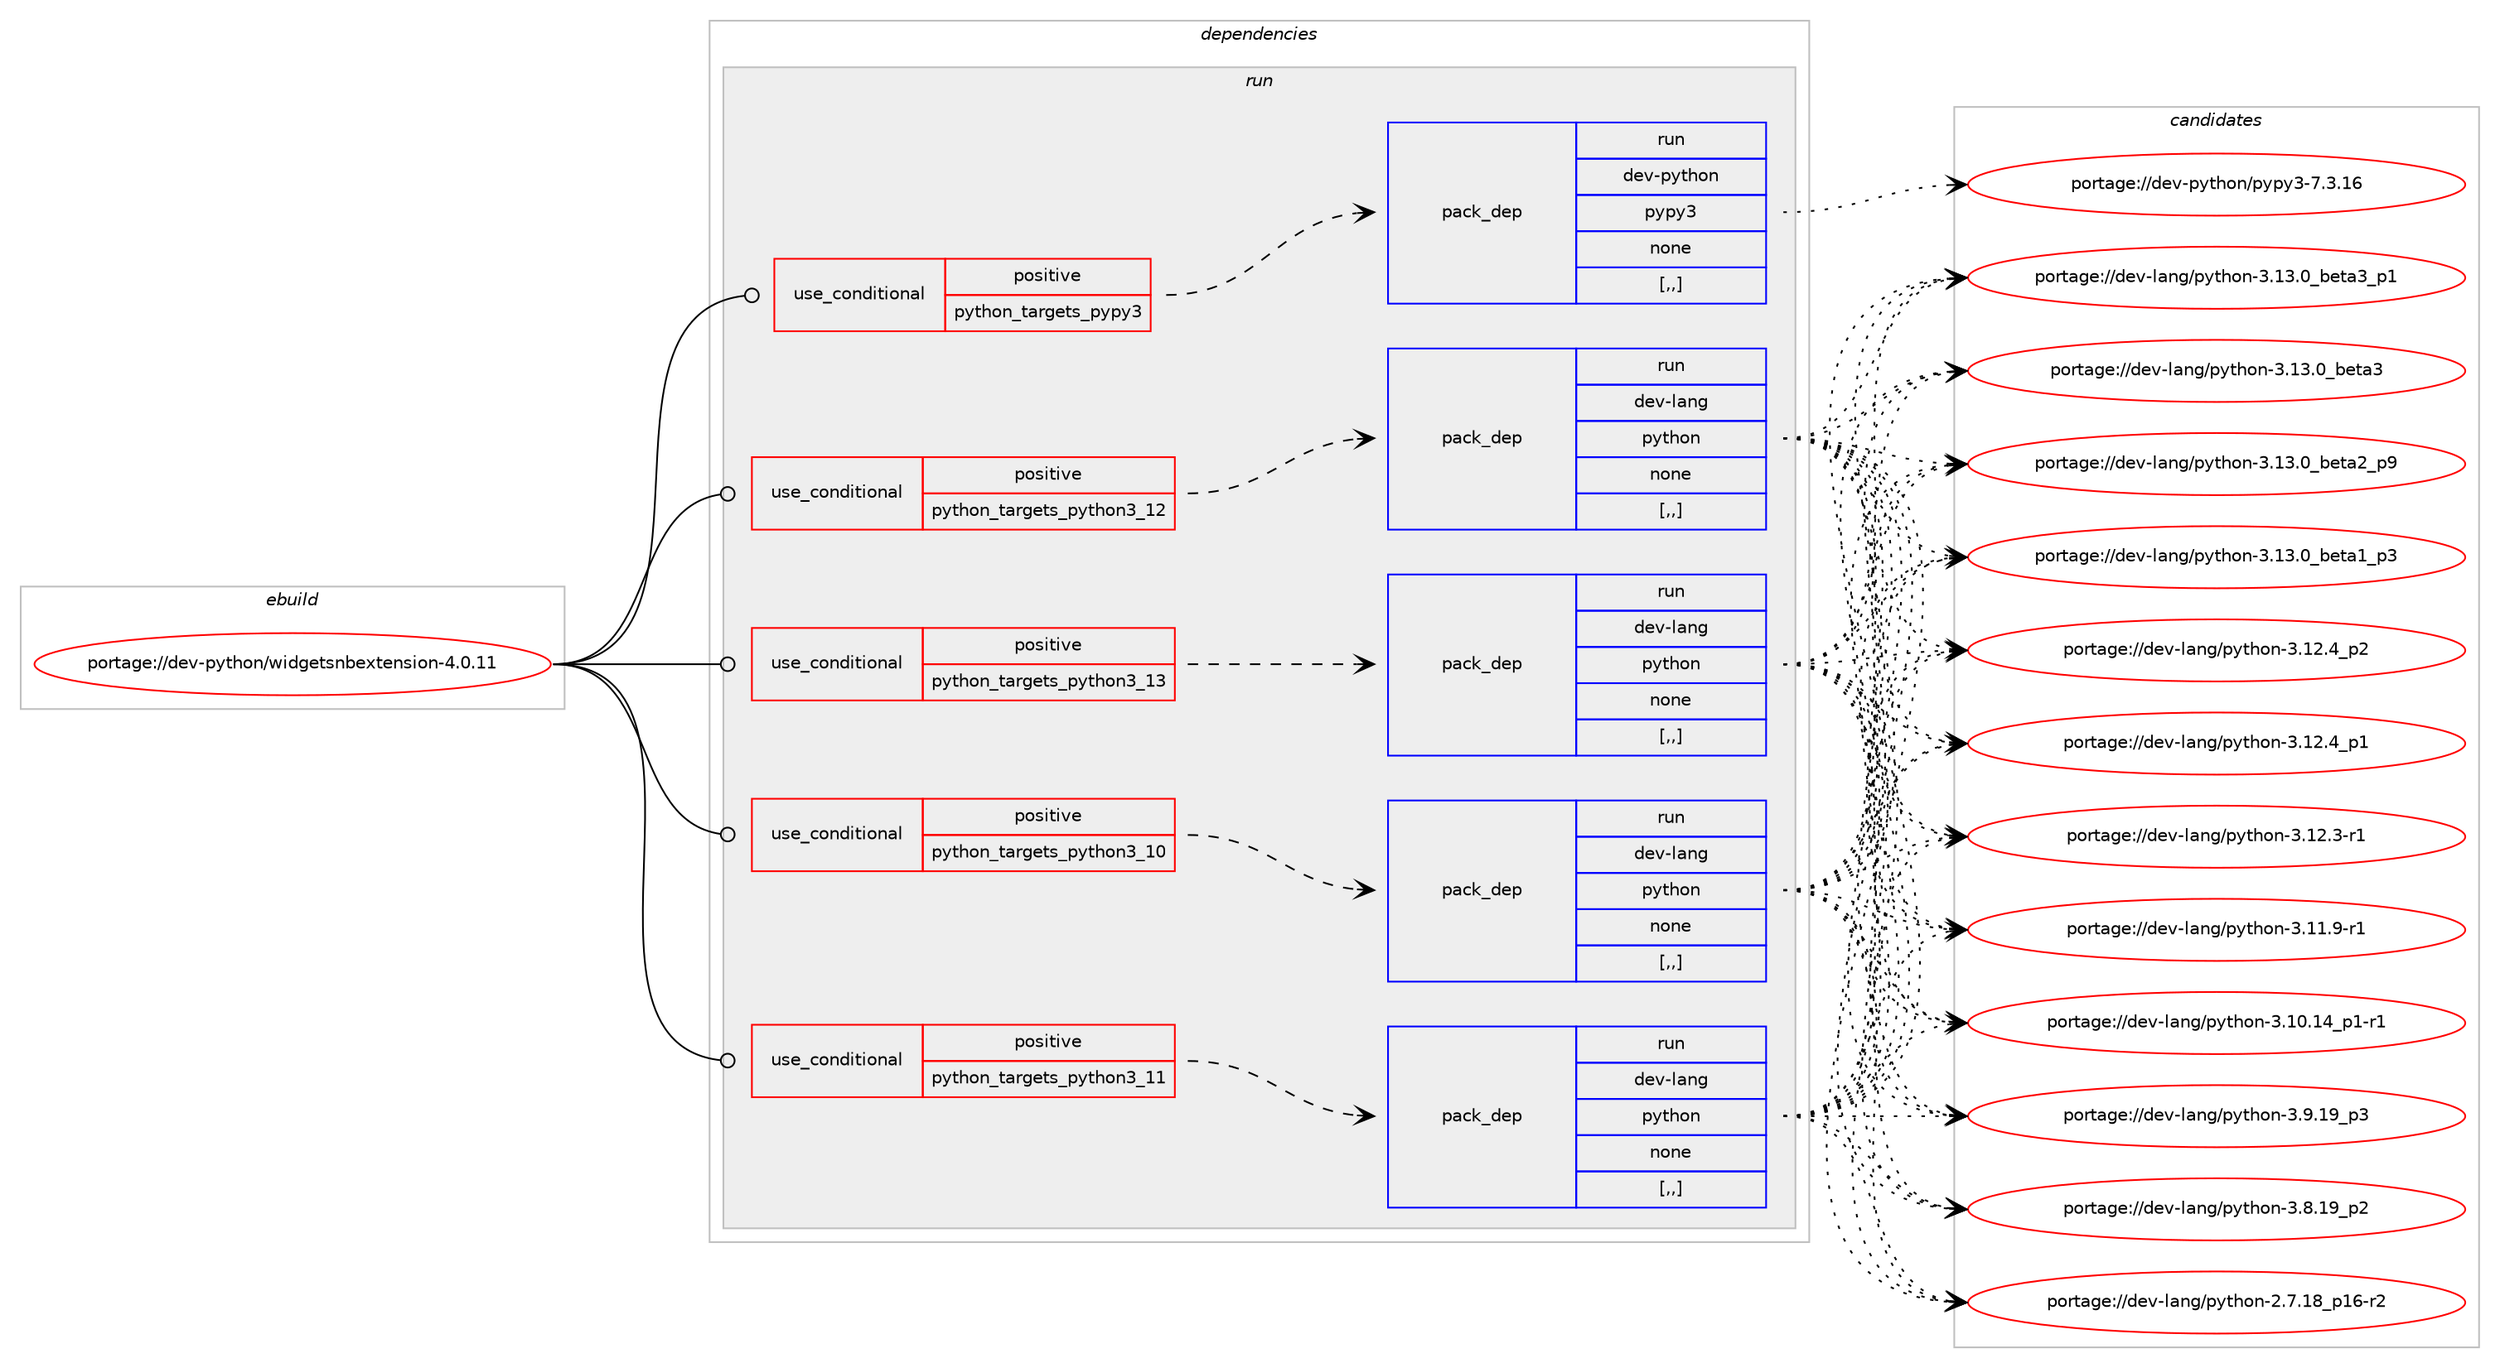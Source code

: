 digraph prolog {

# *************
# Graph options
# *************

newrank=true;
concentrate=true;
compound=true;
graph [rankdir=LR,fontname=Helvetica,fontsize=10,ranksep=1.5];#, ranksep=2.5, nodesep=0.2];
edge  [arrowhead=vee];
node  [fontname=Helvetica,fontsize=10];

# **********
# The ebuild
# **********

subgraph cluster_leftcol {
color=gray;
label=<<i>ebuild</i>>;
id [label="portage://dev-python/widgetsnbextension-4.0.11", color=red, width=4, href="../dev-python/widgetsnbextension-4.0.11.svg"];
}

# ****************
# The dependencies
# ****************

subgraph cluster_midcol {
color=gray;
label=<<i>dependencies</i>>;
subgraph cluster_compile {
fillcolor="#eeeeee";
style=filled;
label=<<i>compile</i>>;
}
subgraph cluster_compileandrun {
fillcolor="#eeeeee";
style=filled;
label=<<i>compile and run</i>>;
}
subgraph cluster_run {
fillcolor="#eeeeee";
style=filled;
label=<<i>run</i>>;
subgraph cond41004 {
dependency166907 [label=<<TABLE BORDER="0" CELLBORDER="1" CELLSPACING="0" CELLPADDING="4"><TR><TD ROWSPAN="3" CELLPADDING="10">use_conditional</TD></TR><TR><TD>positive</TD></TR><TR><TD>python_targets_pypy3</TD></TR></TABLE>>, shape=none, color=red];
subgraph pack124630 {
dependency166908 [label=<<TABLE BORDER="0" CELLBORDER="1" CELLSPACING="0" CELLPADDING="4" WIDTH="220"><TR><TD ROWSPAN="6" CELLPADDING="30">pack_dep</TD></TR><TR><TD WIDTH="110">run</TD></TR><TR><TD>dev-python</TD></TR><TR><TD>pypy3</TD></TR><TR><TD>none</TD></TR><TR><TD>[,,]</TD></TR></TABLE>>, shape=none, color=blue];
}
dependency166907:e -> dependency166908:w [weight=20,style="dashed",arrowhead="vee"];
}
id:e -> dependency166907:w [weight=20,style="solid",arrowhead="odot"];
subgraph cond41005 {
dependency166909 [label=<<TABLE BORDER="0" CELLBORDER="1" CELLSPACING="0" CELLPADDING="4"><TR><TD ROWSPAN="3" CELLPADDING="10">use_conditional</TD></TR><TR><TD>positive</TD></TR><TR><TD>python_targets_python3_10</TD></TR></TABLE>>, shape=none, color=red];
subgraph pack124631 {
dependency166910 [label=<<TABLE BORDER="0" CELLBORDER="1" CELLSPACING="0" CELLPADDING="4" WIDTH="220"><TR><TD ROWSPAN="6" CELLPADDING="30">pack_dep</TD></TR><TR><TD WIDTH="110">run</TD></TR><TR><TD>dev-lang</TD></TR><TR><TD>python</TD></TR><TR><TD>none</TD></TR><TR><TD>[,,]</TD></TR></TABLE>>, shape=none, color=blue];
}
dependency166909:e -> dependency166910:w [weight=20,style="dashed",arrowhead="vee"];
}
id:e -> dependency166909:w [weight=20,style="solid",arrowhead="odot"];
subgraph cond41006 {
dependency166911 [label=<<TABLE BORDER="0" CELLBORDER="1" CELLSPACING="0" CELLPADDING="4"><TR><TD ROWSPAN="3" CELLPADDING="10">use_conditional</TD></TR><TR><TD>positive</TD></TR><TR><TD>python_targets_python3_11</TD></TR></TABLE>>, shape=none, color=red];
subgraph pack124632 {
dependency166912 [label=<<TABLE BORDER="0" CELLBORDER="1" CELLSPACING="0" CELLPADDING="4" WIDTH="220"><TR><TD ROWSPAN="6" CELLPADDING="30">pack_dep</TD></TR><TR><TD WIDTH="110">run</TD></TR><TR><TD>dev-lang</TD></TR><TR><TD>python</TD></TR><TR><TD>none</TD></TR><TR><TD>[,,]</TD></TR></TABLE>>, shape=none, color=blue];
}
dependency166911:e -> dependency166912:w [weight=20,style="dashed",arrowhead="vee"];
}
id:e -> dependency166911:w [weight=20,style="solid",arrowhead="odot"];
subgraph cond41007 {
dependency166913 [label=<<TABLE BORDER="0" CELLBORDER="1" CELLSPACING="0" CELLPADDING="4"><TR><TD ROWSPAN="3" CELLPADDING="10">use_conditional</TD></TR><TR><TD>positive</TD></TR><TR><TD>python_targets_python3_12</TD></TR></TABLE>>, shape=none, color=red];
subgraph pack124633 {
dependency166914 [label=<<TABLE BORDER="0" CELLBORDER="1" CELLSPACING="0" CELLPADDING="4" WIDTH="220"><TR><TD ROWSPAN="6" CELLPADDING="30">pack_dep</TD></TR><TR><TD WIDTH="110">run</TD></TR><TR><TD>dev-lang</TD></TR><TR><TD>python</TD></TR><TR><TD>none</TD></TR><TR><TD>[,,]</TD></TR></TABLE>>, shape=none, color=blue];
}
dependency166913:e -> dependency166914:w [weight=20,style="dashed",arrowhead="vee"];
}
id:e -> dependency166913:w [weight=20,style="solid",arrowhead="odot"];
subgraph cond41008 {
dependency166915 [label=<<TABLE BORDER="0" CELLBORDER="1" CELLSPACING="0" CELLPADDING="4"><TR><TD ROWSPAN="3" CELLPADDING="10">use_conditional</TD></TR><TR><TD>positive</TD></TR><TR><TD>python_targets_python3_13</TD></TR></TABLE>>, shape=none, color=red];
subgraph pack124634 {
dependency166916 [label=<<TABLE BORDER="0" CELLBORDER="1" CELLSPACING="0" CELLPADDING="4" WIDTH="220"><TR><TD ROWSPAN="6" CELLPADDING="30">pack_dep</TD></TR><TR><TD WIDTH="110">run</TD></TR><TR><TD>dev-lang</TD></TR><TR><TD>python</TD></TR><TR><TD>none</TD></TR><TR><TD>[,,]</TD></TR></TABLE>>, shape=none, color=blue];
}
dependency166915:e -> dependency166916:w [weight=20,style="dashed",arrowhead="vee"];
}
id:e -> dependency166915:w [weight=20,style="solid",arrowhead="odot"];
}
}

# **************
# The candidates
# **************

subgraph cluster_choices {
rank=same;
color=gray;
label=<<i>candidates</i>>;

subgraph choice124630 {
color=black;
nodesep=1;
choice10010111845112121116104111110471121211121215145554651464954 [label="portage://dev-python/pypy3-7.3.16", color=red, width=4,href="../dev-python/pypy3-7.3.16.svg"];
dependency166908:e -> choice10010111845112121116104111110471121211121215145554651464954:w [style=dotted,weight="100"];
}
subgraph choice124631 {
color=black;
nodesep=1;
choice10010111845108971101034711212111610411111045514649514648959810111697519511249 [label="portage://dev-lang/python-3.13.0_beta3_p1", color=red, width=4,href="../dev-lang/python-3.13.0_beta3_p1.svg"];
choice1001011184510897110103471121211161041111104551464951464895981011169751 [label="portage://dev-lang/python-3.13.0_beta3", color=red, width=4,href="../dev-lang/python-3.13.0_beta3.svg"];
choice10010111845108971101034711212111610411111045514649514648959810111697509511257 [label="portage://dev-lang/python-3.13.0_beta2_p9", color=red, width=4,href="../dev-lang/python-3.13.0_beta2_p9.svg"];
choice10010111845108971101034711212111610411111045514649514648959810111697499511251 [label="portage://dev-lang/python-3.13.0_beta1_p3", color=red, width=4,href="../dev-lang/python-3.13.0_beta1_p3.svg"];
choice100101118451089711010347112121116104111110455146495046529511250 [label="portage://dev-lang/python-3.12.4_p2", color=red, width=4,href="../dev-lang/python-3.12.4_p2.svg"];
choice100101118451089711010347112121116104111110455146495046529511249 [label="portage://dev-lang/python-3.12.4_p1", color=red, width=4,href="../dev-lang/python-3.12.4_p1.svg"];
choice100101118451089711010347112121116104111110455146495046514511449 [label="portage://dev-lang/python-3.12.3-r1", color=red, width=4,href="../dev-lang/python-3.12.3-r1.svg"];
choice100101118451089711010347112121116104111110455146494946574511449 [label="portage://dev-lang/python-3.11.9-r1", color=red, width=4,href="../dev-lang/python-3.11.9-r1.svg"];
choice100101118451089711010347112121116104111110455146494846495295112494511449 [label="portage://dev-lang/python-3.10.14_p1-r1", color=red, width=4,href="../dev-lang/python-3.10.14_p1-r1.svg"];
choice100101118451089711010347112121116104111110455146574649579511251 [label="portage://dev-lang/python-3.9.19_p3", color=red, width=4,href="../dev-lang/python-3.9.19_p3.svg"];
choice100101118451089711010347112121116104111110455146564649579511250 [label="portage://dev-lang/python-3.8.19_p2", color=red, width=4,href="../dev-lang/python-3.8.19_p2.svg"];
choice100101118451089711010347112121116104111110455046554649569511249544511450 [label="portage://dev-lang/python-2.7.18_p16-r2", color=red, width=4,href="../dev-lang/python-2.7.18_p16-r2.svg"];
dependency166910:e -> choice10010111845108971101034711212111610411111045514649514648959810111697519511249:w [style=dotted,weight="100"];
dependency166910:e -> choice1001011184510897110103471121211161041111104551464951464895981011169751:w [style=dotted,weight="100"];
dependency166910:e -> choice10010111845108971101034711212111610411111045514649514648959810111697509511257:w [style=dotted,weight="100"];
dependency166910:e -> choice10010111845108971101034711212111610411111045514649514648959810111697499511251:w [style=dotted,weight="100"];
dependency166910:e -> choice100101118451089711010347112121116104111110455146495046529511250:w [style=dotted,weight="100"];
dependency166910:e -> choice100101118451089711010347112121116104111110455146495046529511249:w [style=dotted,weight="100"];
dependency166910:e -> choice100101118451089711010347112121116104111110455146495046514511449:w [style=dotted,weight="100"];
dependency166910:e -> choice100101118451089711010347112121116104111110455146494946574511449:w [style=dotted,weight="100"];
dependency166910:e -> choice100101118451089711010347112121116104111110455146494846495295112494511449:w [style=dotted,weight="100"];
dependency166910:e -> choice100101118451089711010347112121116104111110455146574649579511251:w [style=dotted,weight="100"];
dependency166910:e -> choice100101118451089711010347112121116104111110455146564649579511250:w [style=dotted,weight="100"];
dependency166910:e -> choice100101118451089711010347112121116104111110455046554649569511249544511450:w [style=dotted,weight="100"];
}
subgraph choice124632 {
color=black;
nodesep=1;
choice10010111845108971101034711212111610411111045514649514648959810111697519511249 [label="portage://dev-lang/python-3.13.0_beta3_p1", color=red, width=4,href="../dev-lang/python-3.13.0_beta3_p1.svg"];
choice1001011184510897110103471121211161041111104551464951464895981011169751 [label="portage://dev-lang/python-3.13.0_beta3", color=red, width=4,href="../dev-lang/python-3.13.0_beta3.svg"];
choice10010111845108971101034711212111610411111045514649514648959810111697509511257 [label="portage://dev-lang/python-3.13.0_beta2_p9", color=red, width=4,href="../dev-lang/python-3.13.0_beta2_p9.svg"];
choice10010111845108971101034711212111610411111045514649514648959810111697499511251 [label="portage://dev-lang/python-3.13.0_beta1_p3", color=red, width=4,href="../dev-lang/python-3.13.0_beta1_p3.svg"];
choice100101118451089711010347112121116104111110455146495046529511250 [label="portage://dev-lang/python-3.12.4_p2", color=red, width=4,href="../dev-lang/python-3.12.4_p2.svg"];
choice100101118451089711010347112121116104111110455146495046529511249 [label="portage://dev-lang/python-3.12.4_p1", color=red, width=4,href="../dev-lang/python-3.12.4_p1.svg"];
choice100101118451089711010347112121116104111110455146495046514511449 [label="portage://dev-lang/python-3.12.3-r1", color=red, width=4,href="../dev-lang/python-3.12.3-r1.svg"];
choice100101118451089711010347112121116104111110455146494946574511449 [label="portage://dev-lang/python-3.11.9-r1", color=red, width=4,href="../dev-lang/python-3.11.9-r1.svg"];
choice100101118451089711010347112121116104111110455146494846495295112494511449 [label="portage://dev-lang/python-3.10.14_p1-r1", color=red, width=4,href="../dev-lang/python-3.10.14_p1-r1.svg"];
choice100101118451089711010347112121116104111110455146574649579511251 [label="portage://dev-lang/python-3.9.19_p3", color=red, width=4,href="../dev-lang/python-3.9.19_p3.svg"];
choice100101118451089711010347112121116104111110455146564649579511250 [label="portage://dev-lang/python-3.8.19_p2", color=red, width=4,href="../dev-lang/python-3.8.19_p2.svg"];
choice100101118451089711010347112121116104111110455046554649569511249544511450 [label="portage://dev-lang/python-2.7.18_p16-r2", color=red, width=4,href="../dev-lang/python-2.7.18_p16-r2.svg"];
dependency166912:e -> choice10010111845108971101034711212111610411111045514649514648959810111697519511249:w [style=dotted,weight="100"];
dependency166912:e -> choice1001011184510897110103471121211161041111104551464951464895981011169751:w [style=dotted,weight="100"];
dependency166912:e -> choice10010111845108971101034711212111610411111045514649514648959810111697509511257:w [style=dotted,weight="100"];
dependency166912:e -> choice10010111845108971101034711212111610411111045514649514648959810111697499511251:w [style=dotted,weight="100"];
dependency166912:e -> choice100101118451089711010347112121116104111110455146495046529511250:w [style=dotted,weight="100"];
dependency166912:e -> choice100101118451089711010347112121116104111110455146495046529511249:w [style=dotted,weight="100"];
dependency166912:e -> choice100101118451089711010347112121116104111110455146495046514511449:w [style=dotted,weight="100"];
dependency166912:e -> choice100101118451089711010347112121116104111110455146494946574511449:w [style=dotted,weight="100"];
dependency166912:e -> choice100101118451089711010347112121116104111110455146494846495295112494511449:w [style=dotted,weight="100"];
dependency166912:e -> choice100101118451089711010347112121116104111110455146574649579511251:w [style=dotted,weight="100"];
dependency166912:e -> choice100101118451089711010347112121116104111110455146564649579511250:w [style=dotted,weight="100"];
dependency166912:e -> choice100101118451089711010347112121116104111110455046554649569511249544511450:w [style=dotted,weight="100"];
}
subgraph choice124633 {
color=black;
nodesep=1;
choice10010111845108971101034711212111610411111045514649514648959810111697519511249 [label="portage://dev-lang/python-3.13.0_beta3_p1", color=red, width=4,href="../dev-lang/python-3.13.0_beta3_p1.svg"];
choice1001011184510897110103471121211161041111104551464951464895981011169751 [label="portage://dev-lang/python-3.13.0_beta3", color=red, width=4,href="../dev-lang/python-3.13.0_beta3.svg"];
choice10010111845108971101034711212111610411111045514649514648959810111697509511257 [label="portage://dev-lang/python-3.13.0_beta2_p9", color=red, width=4,href="../dev-lang/python-3.13.0_beta2_p9.svg"];
choice10010111845108971101034711212111610411111045514649514648959810111697499511251 [label="portage://dev-lang/python-3.13.0_beta1_p3", color=red, width=4,href="../dev-lang/python-3.13.0_beta1_p3.svg"];
choice100101118451089711010347112121116104111110455146495046529511250 [label="portage://dev-lang/python-3.12.4_p2", color=red, width=4,href="../dev-lang/python-3.12.4_p2.svg"];
choice100101118451089711010347112121116104111110455146495046529511249 [label="portage://dev-lang/python-3.12.4_p1", color=red, width=4,href="../dev-lang/python-3.12.4_p1.svg"];
choice100101118451089711010347112121116104111110455146495046514511449 [label="portage://dev-lang/python-3.12.3-r1", color=red, width=4,href="../dev-lang/python-3.12.3-r1.svg"];
choice100101118451089711010347112121116104111110455146494946574511449 [label="portage://dev-lang/python-3.11.9-r1", color=red, width=4,href="../dev-lang/python-3.11.9-r1.svg"];
choice100101118451089711010347112121116104111110455146494846495295112494511449 [label="portage://dev-lang/python-3.10.14_p1-r1", color=red, width=4,href="../dev-lang/python-3.10.14_p1-r1.svg"];
choice100101118451089711010347112121116104111110455146574649579511251 [label="portage://dev-lang/python-3.9.19_p3", color=red, width=4,href="../dev-lang/python-3.9.19_p3.svg"];
choice100101118451089711010347112121116104111110455146564649579511250 [label="portage://dev-lang/python-3.8.19_p2", color=red, width=4,href="../dev-lang/python-3.8.19_p2.svg"];
choice100101118451089711010347112121116104111110455046554649569511249544511450 [label="portage://dev-lang/python-2.7.18_p16-r2", color=red, width=4,href="../dev-lang/python-2.7.18_p16-r2.svg"];
dependency166914:e -> choice10010111845108971101034711212111610411111045514649514648959810111697519511249:w [style=dotted,weight="100"];
dependency166914:e -> choice1001011184510897110103471121211161041111104551464951464895981011169751:w [style=dotted,weight="100"];
dependency166914:e -> choice10010111845108971101034711212111610411111045514649514648959810111697509511257:w [style=dotted,weight="100"];
dependency166914:e -> choice10010111845108971101034711212111610411111045514649514648959810111697499511251:w [style=dotted,weight="100"];
dependency166914:e -> choice100101118451089711010347112121116104111110455146495046529511250:w [style=dotted,weight="100"];
dependency166914:e -> choice100101118451089711010347112121116104111110455146495046529511249:w [style=dotted,weight="100"];
dependency166914:e -> choice100101118451089711010347112121116104111110455146495046514511449:w [style=dotted,weight="100"];
dependency166914:e -> choice100101118451089711010347112121116104111110455146494946574511449:w [style=dotted,weight="100"];
dependency166914:e -> choice100101118451089711010347112121116104111110455146494846495295112494511449:w [style=dotted,weight="100"];
dependency166914:e -> choice100101118451089711010347112121116104111110455146574649579511251:w [style=dotted,weight="100"];
dependency166914:e -> choice100101118451089711010347112121116104111110455146564649579511250:w [style=dotted,weight="100"];
dependency166914:e -> choice100101118451089711010347112121116104111110455046554649569511249544511450:w [style=dotted,weight="100"];
}
subgraph choice124634 {
color=black;
nodesep=1;
choice10010111845108971101034711212111610411111045514649514648959810111697519511249 [label="portage://dev-lang/python-3.13.0_beta3_p1", color=red, width=4,href="../dev-lang/python-3.13.0_beta3_p1.svg"];
choice1001011184510897110103471121211161041111104551464951464895981011169751 [label="portage://dev-lang/python-3.13.0_beta3", color=red, width=4,href="../dev-lang/python-3.13.0_beta3.svg"];
choice10010111845108971101034711212111610411111045514649514648959810111697509511257 [label="portage://dev-lang/python-3.13.0_beta2_p9", color=red, width=4,href="../dev-lang/python-3.13.0_beta2_p9.svg"];
choice10010111845108971101034711212111610411111045514649514648959810111697499511251 [label="portage://dev-lang/python-3.13.0_beta1_p3", color=red, width=4,href="../dev-lang/python-3.13.0_beta1_p3.svg"];
choice100101118451089711010347112121116104111110455146495046529511250 [label="portage://dev-lang/python-3.12.4_p2", color=red, width=4,href="../dev-lang/python-3.12.4_p2.svg"];
choice100101118451089711010347112121116104111110455146495046529511249 [label="portage://dev-lang/python-3.12.4_p1", color=red, width=4,href="../dev-lang/python-3.12.4_p1.svg"];
choice100101118451089711010347112121116104111110455146495046514511449 [label="portage://dev-lang/python-3.12.3-r1", color=red, width=4,href="../dev-lang/python-3.12.3-r1.svg"];
choice100101118451089711010347112121116104111110455146494946574511449 [label="portage://dev-lang/python-3.11.9-r1", color=red, width=4,href="../dev-lang/python-3.11.9-r1.svg"];
choice100101118451089711010347112121116104111110455146494846495295112494511449 [label="portage://dev-lang/python-3.10.14_p1-r1", color=red, width=4,href="../dev-lang/python-3.10.14_p1-r1.svg"];
choice100101118451089711010347112121116104111110455146574649579511251 [label="portage://dev-lang/python-3.9.19_p3", color=red, width=4,href="../dev-lang/python-3.9.19_p3.svg"];
choice100101118451089711010347112121116104111110455146564649579511250 [label="portage://dev-lang/python-3.8.19_p2", color=red, width=4,href="../dev-lang/python-3.8.19_p2.svg"];
choice100101118451089711010347112121116104111110455046554649569511249544511450 [label="portage://dev-lang/python-2.7.18_p16-r2", color=red, width=4,href="../dev-lang/python-2.7.18_p16-r2.svg"];
dependency166916:e -> choice10010111845108971101034711212111610411111045514649514648959810111697519511249:w [style=dotted,weight="100"];
dependency166916:e -> choice1001011184510897110103471121211161041111104551464951464895981011169751:w [style=dotted,weight="100"];
dependency166916:e -> choice10010111845108971101034711212111610411111045514649514648959810111697509511257:w [style=dotted,weight="100"];
dependency166916:e -> choice10010111845108971101034711212111610411111045514649514648959810111697499511251:w [style=dotted,weight="100"];
dependency166916:e -> choice100101118451089711010347112121116104111110455146495046529511250:w [style=dotted,weight="100"];
dependency166916:e -> choice100101118451089711010347112121116104111110455146495046529511249:w [style=dotted,weight="100"];
dependency166916:e -> choice100101118451089711010347112121116104111110455146495046514511449:w [style=dotted,weight="100"];
dependency166916:e -> choice100101118451089711010347112121116104111110455146494946574511449:w [style=dotted,weight="100"];
dependency166916:e -> choice100101118451089711010347112121116104111110455146494846495295112494511449:w [style=dotted,weight="100"];
dependency166916:e -> choice100101118451089711010347112121116104111110455146574649579511251:w [style=dotted,weight="100"];
dependency166916:e -> choice100101118451089711010347112121116104111110455146564649579511250:w [style=dotted,weight="100"];
dependency166916:e -> choice100101118451089711010347112121116104111110455046554649569511249544511450:w [style=dotted,weight="100"];
}
}

}
